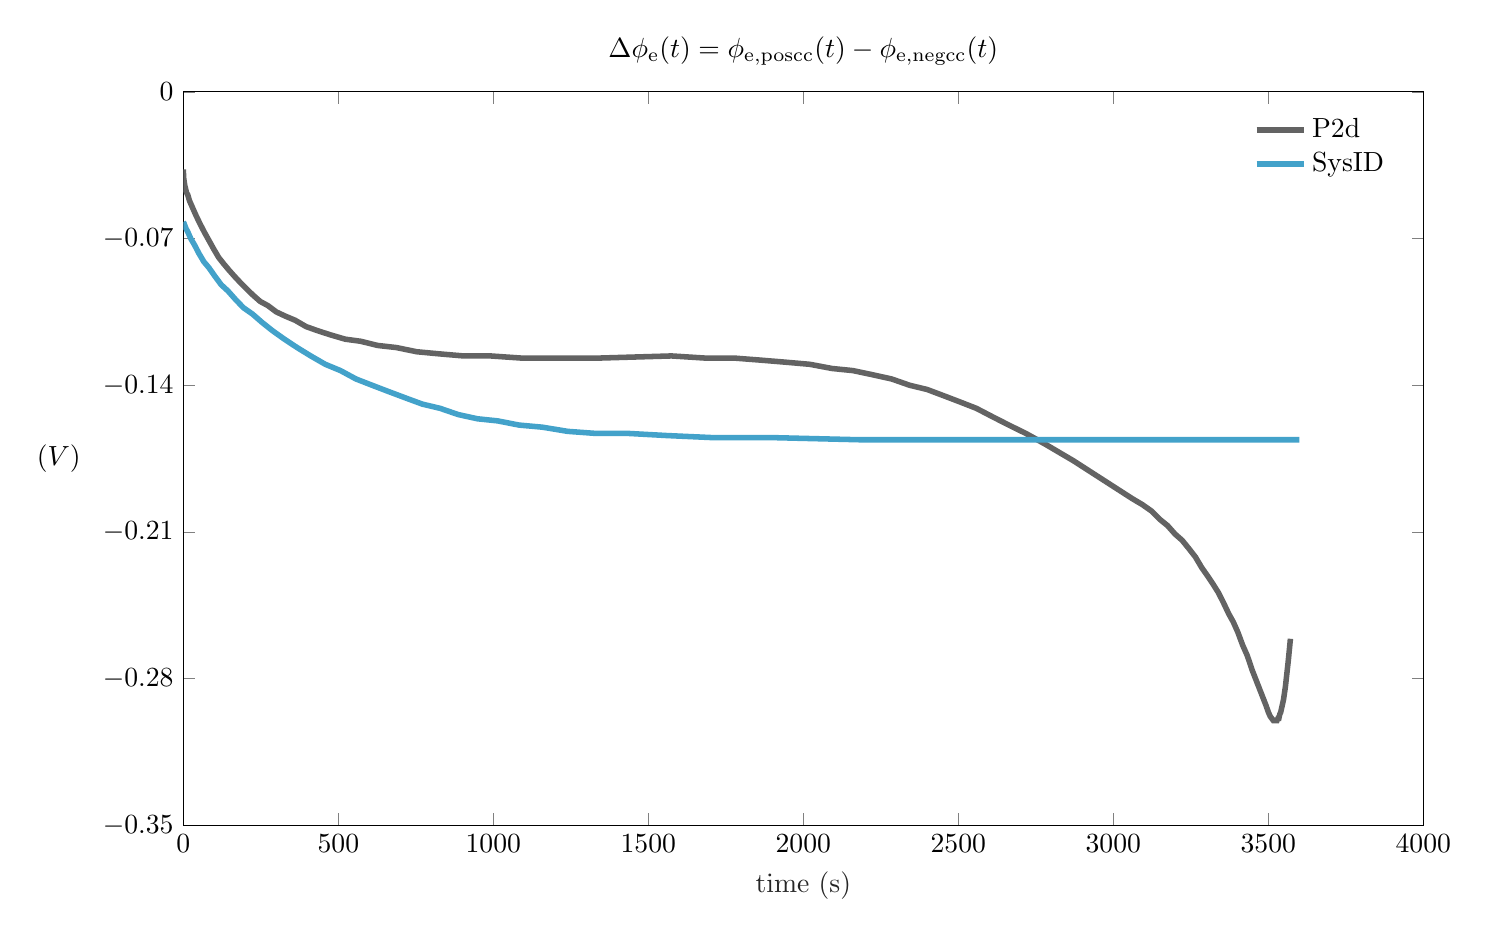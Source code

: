 % This file was created by matlab2tikz.
%
\definecolor{mycolor1}{rgb}{0.388,0.388,0.388}%
\definecolor{mycolor2}{rgb}{0.263,0.635,0.792}%
%
\begin{tikzpicture}

\begin{axis}[%
width=157.478mm,
height=93.13mm,
at={(0mm,0mm)},
scale only axis,
xmin=0,
xmax=4000,
xtick={0,500,1000,1500,2000,2500,3000,3500,4000},
xlabel style={font=\color{white!15!black}},
xlabel={time (s)},
ymin=-0.35,
ymax=0,
ytick={-0.35, -0.28, -0.21, -0.14, -0.07,     0},
ylabel style={font=\color{white!15!black}},
ylabel={$(V)\qquad$},
axis background/.style={fill=white},
title style={font=\bfseries},
title={$\Delta\phi_\mathrm{e}(t) = \phi_\mathrm{e,poscc}(t) - \phi_\mathrm{e,negcc}(t)$},
legend style={legend cell align=left, align=left, fill=none, draw=none},
xticklabel style={/pgf/number format/1000 sep=, /pgf/number format/precision=0,/pgf/number format/fixed,/pgf/number format/fixed zerofill,},yticklabel style={/pgf/number format/1000 sep=, /pgf/number format/precision=2, /pgf/number format/fixed, }, ylabel absolute, ylabel style={rotate=-90}
]
\addplot [color=mycolor1, line width=2.0pt]
  table[row sep=crcr]{%
0	-0.037\\
1	-0.041\\
2	-0.042\\
3	-0.043\\
5	-0.045\\
7	-0.046\\
10	-0.048\\
14	-0.049\\
20	-0.052\\
29	-0.055\\
41	-0.059\\
54	-0.063\\
68	-0.067\\
83	-0.071\\
98	-0.075\\
114	-0.079\\
130	-0.082\\
147	-0.085\\
165	-0.088\\
184	-0.091\\
204	-0.094\\
225	-0.097\\
248	-0.1\\
273	-0.102\\
300	-0.105\\
329	-0.107\\
361	-0.109\\
396	-0.112\\
434	-0.114\\
476	-0.116\\
522	-0.118\\
572	-0.119\\
627	-0.121\\
687	-0.122\\
753	-0.124\\
825	-0.125\\
904	-0.126\\
991	-0.126\\
1088	-0.127\\
1199	-0.127\\
1346	-0.127\\
1575	-0.126\\
1681	-0.127\\
1775	-0.127\\
1862	-0.128\\
1944	-0.129\\
2021	-0.13\\
2093	-0.132\\
2160	-0.133\\
2224	-0.135\\
2285	-0.137\\
2343	-0.14\\
2399	-0.142\\
2453	-0.145\\
2506	-0.148\\
2558	-0.151\\
2610	-0.155\\
2663	-0.159\\
2718	-0.163\\
2779	-0.168\\
2871	-0.176\\
3060	-0.194\\
3094	-0.197\\
3123	-0.2\\
3150	-0.204\\
3175	-0.207\\
3199	-0.211\\
3222	-0.214\\
3244	-0.218\\
3265	-0.222\\
3285	-0.227\\
3304	-0.231\\
3322	-0.235\\
3339	-0.239\\
3356	-0.244\\
3372	-0.249\\
3387	-0.253\\
3402	-0.258\\
3417	-0.264\\
3432	-0.269\\
3448	-0.276\\
3493	-0.293\\
3500	-0.296\\
3506	-0.298\\
3511	-0.299\\
3516	-0.3\\
3520	-0.3\\
3524	-0.3\\
3528	-0.3\\
3531	-0.299\\
3534	-0.299\\
3537	-0.297\\
3540	-0.296\\
3543	-0.294\\
3546	-0.292\\
3549	-0.29\\
3552	-0.287\\
3555	-0.284\\
3558	-0.28\\
3561	-0.276\\
3564	-0.272\\
3568	-0.266\\
3571.24	-0.261\\
};
\addlegendentry{P2d}

\addplot [color=mycolor2, line width=2.0pt]
  table[row sep=crcr]{%
0	-0.062\\
3	-0.063\\
8	-0.065\\
15	-0.067\\
24	-0.07\\
36	-0.073\\
50	-0.077\\
66	-0.081\\
83	-0.084\\
102	-0.088\\
122	-0.092\\
144	-0.095\\
168	-0.099\\
194	-0.103\\
223	-0.106\\
254	-0.11\\
288	-0.114\\
326	-0.118\\
367	-0.122\\
411	-0.126\\
458	-0.13\\
507	-0.133\\
557	-0.137\\
609	-0.14\\
662	-0.143\\
716	-0.146\\
771	-0.149\\
828	-0.151\\
887	-0.154\\
949	-0.156\\
1014	-0.157\\
1083	-0.159\\
1158	-0.16\\
1240	-0.162\\
1332	-0.163\\
1437	-0.163\\
1560	-0.164\\
1710	-0.165\\
1904	-0.165\\
2180	-0.166\\
2654	-0.166\\
3600	-0.166\\
};
\addlegendentry{SysID}

\end{axis}
\end{tikzpicture}%